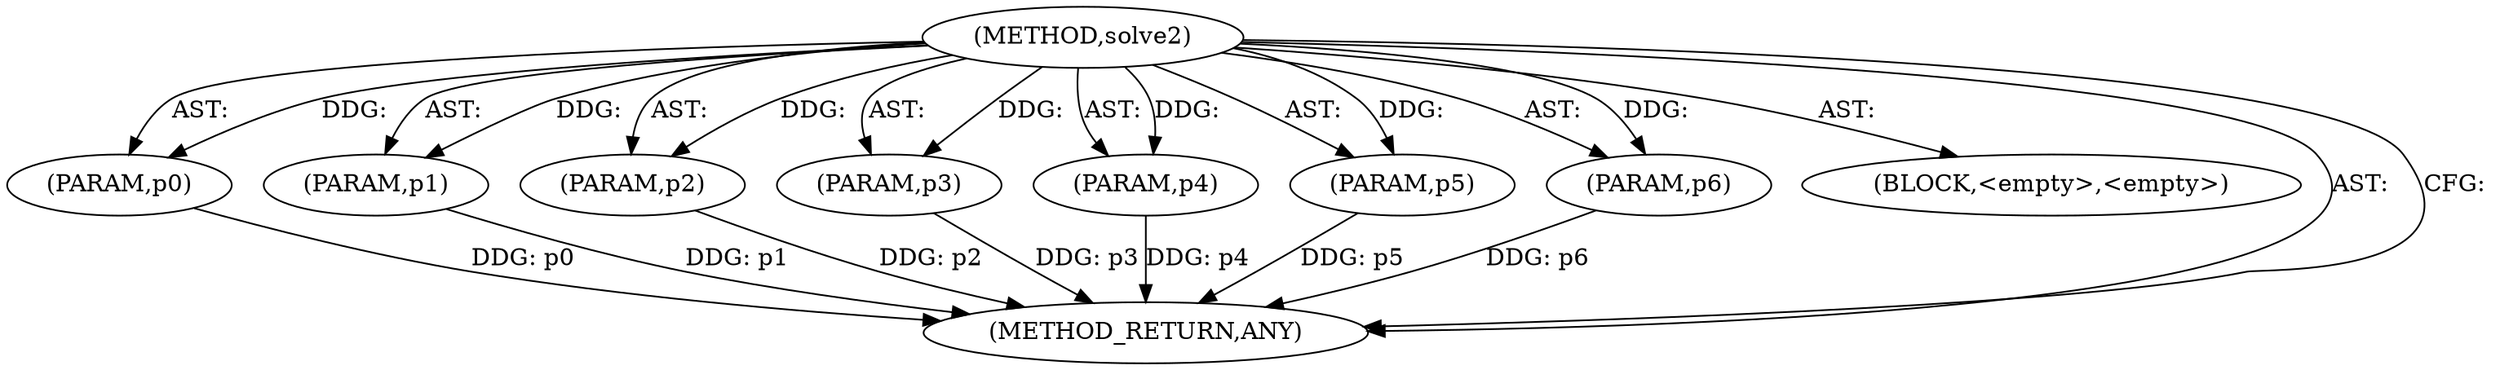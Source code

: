digraph "solve2" {  
"393" [label = <(METHOD,solve2)> ]
"394" [label = <(PARAM,p0)> ]
"395" [label = <(PARAM,p1)> ]
"396" [label = <(PARAM,p2)> ]
"397" [label = <(PARAM,p3)> ]
"398" [label = <(PARAM,p4)> ]
"399" [label = <(PARAM,p5)> ]
"400" [label = <(PARAM,p6)> ]
"401" [label = <(BLOCK,&lt;empty&gt;,&lt;empty&gt;)> ]
"402" [label = <(METHOD_RETURN,ANY)> ]
  "393" -> "394"  [ label = "AST: "] 
  "393" -> "395"  [ label = "AST: "] 
  "393" -> "401"  [ label = "AST: "] 
  "393" -> "396"  [ label = "AST: "] 
  "393" -> "402"  [ label = "AST: "] 
  "393" -> "397"  [ label = "AST: "] 
  "393" -> "398"  [ label = "AST: "] 
  "393" -> "399"  [ label = "AST: "] 
  "393" -> "400"  [ label = "AST: "] 
  "393" -> "402"  [ label = "CFG: "] 
  "394" -> "402"  [ label = "DDG: p0"] 
  "395" -> "402"  [ label = "DDG: p1"] 
  "396" -> "402"  [ label = "DDG: p2"] 
  "397" -> "402"  [ label = "DDG: p3"] 
  "398" -> "402"  [ label = "DDG: p4"] 
  "399" -> "402"  [ label = "DDG: p5"] 
  "400" -> "402"  [ label = "DDG: p6"] 
  "393" -> "394"  [ label = "DDG: "] 
  "393" -> "395"  [ label = "DDG: "] 
  "393" -> "396"  [ label = "DDG: "] 
  "393" -> "397"  [ label = "DDG: "] 
  "393" -> "398"  [ label = "DDG: "] 
  "393" -> "399"  [ label = "DDG: "] 
  "393" -> "400"  [ label = "DDG: "] 
}
